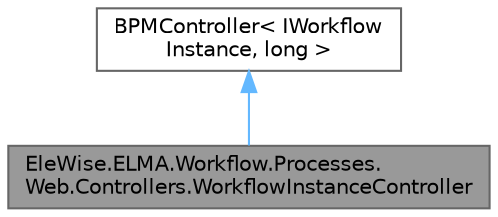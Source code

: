 digraph "EleWise.ELMA.Workflow.Processes.Web.Controllers.WorkflowInstanceController"
{
 // LATEX_PDF_SIZE
  bgcolor="transparent";
  edge [fontname=Helvetica,fontsize=10,labelfontname=Helvetica,labelfontsize=10];
  node [fontname=Helvetica,fontsize=10,shape=box,height=0.2,width=0.4];
  Node1 [id="Node000001",label="EleWise.ELMA.Workflow.Processes.\lWeb.Controllers.WorkflowInstanceController",height=0.2,width=0.4,color="gray40", fillcolor="grey60", style="filled", fontcolor="black",tooltip="Контроллер экземпляров процессов"];
  Node2 -> Node1 [id="edge1_Node000001_Node000002",dir="back",color="steelblue1",style="solid",tooltip=" "];
  Node2 [id="Node000002",label="BPMController\< IWorkflow\lInstance, long \>",height=0.2,width=0.4,color="gray40", fillcolor="white", style="filled",tooltip=" "];
}
